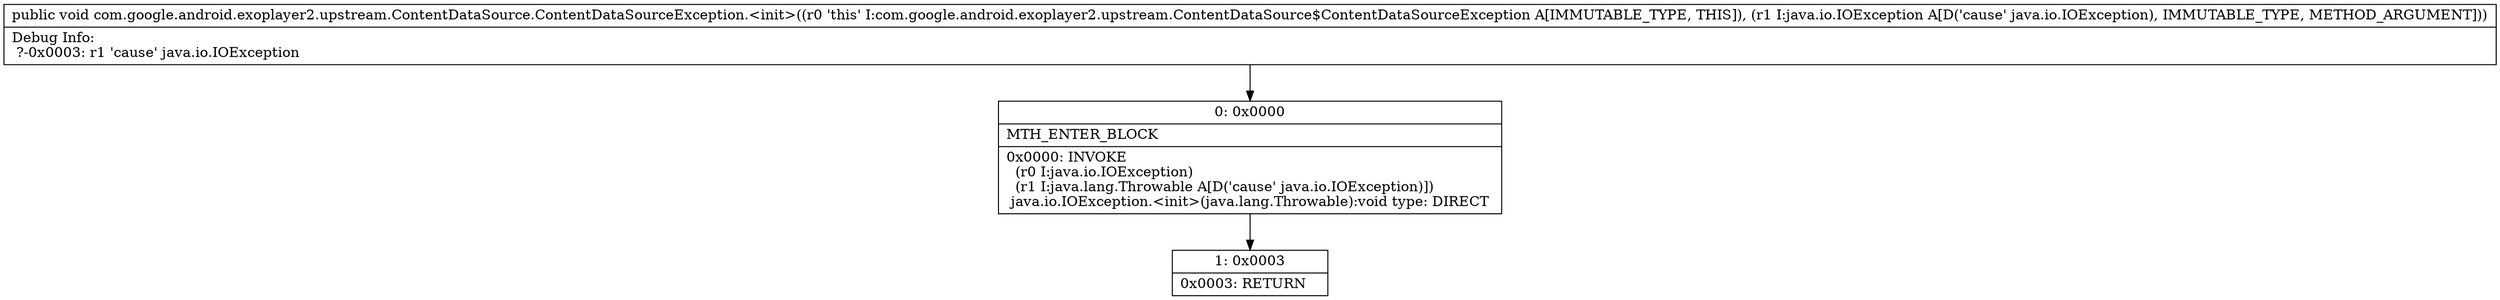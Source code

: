 digraph "CFG forcom.google.android.exoplayer2.upstream.ContentDataSource.ContentDataSourceException.\<init\>(Ljava\/io\/IOException;)V" {
Node_0 [shape=record,label="{0\:\ 0x0000|MTH_ENTER_BLOCK\l|0x0000: INVOKE  \l  (r0 I:java.io.IOException)\l  (r1 I:java.lang.Throwable A[D('cause' java.io.IOException)])\l java.io.IOException.\<init\>(java.lang.Throwable):void type: DIRECT \l}"];
Node_1 [shape=record,label="{1\:\ 0x0003|0x0003: RETURN   \l}"];
MethodNode[shape=record,label="{public void com.google.android.exoplayer2.upstream.ContentDataSource.ContentDataSourceException.\<init\>((r0 'this' I:com.google.android.exoplayer2.upstream.ContentDataSource$ContentDataSourceException A[IMMUTABLE_TYPE, THIS]), (r1 I:java.io.IOException A[D('cause' java.io.IOException), IMMUTABLE_TYPE, METHOD_ARGUMENT]))  | Debug Info:\l  ?\-0x0003: r1 'cause' java.io.IOException\l}"];
MethodNode -> Node_0;
Node_0 -> Node_1;
}

